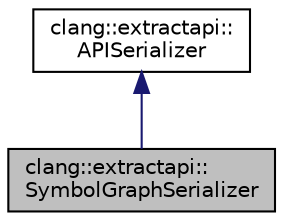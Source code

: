 digraph "clang::extractapi::SymbolGraphSerializer"
{
 // LATEX_PDF_SIZE
  bgcolor="transparent";
  edge [fontname="Helvetica",fontsize="10",labelfontname="Helvetica",labelfontsize="10"];
  node [fontname="Helvetica",fontsize="10",shape=record];
  Node1 [label="clang::extractapi::\lSymbolGraphSerializer",height=0.2,width=0.4,color="black", fillcolor="grey75", style="filled", fontcolor="black",tooltip="The serializer that organizes API information in the Symbol Graph format."];
  Node2 -> Node1 [dir="back",color="midnightblue",fontsize="10",style="solid",fontname="Helvetica"];
  Node2 [label="clang::extractapi::\lAPISerializer",height=0.2,width=0.4,color="black",URL="$classclang_1_1extractapi_1_1APISerializer.html",tooltip="The base interface of serializers for API information."];
}
